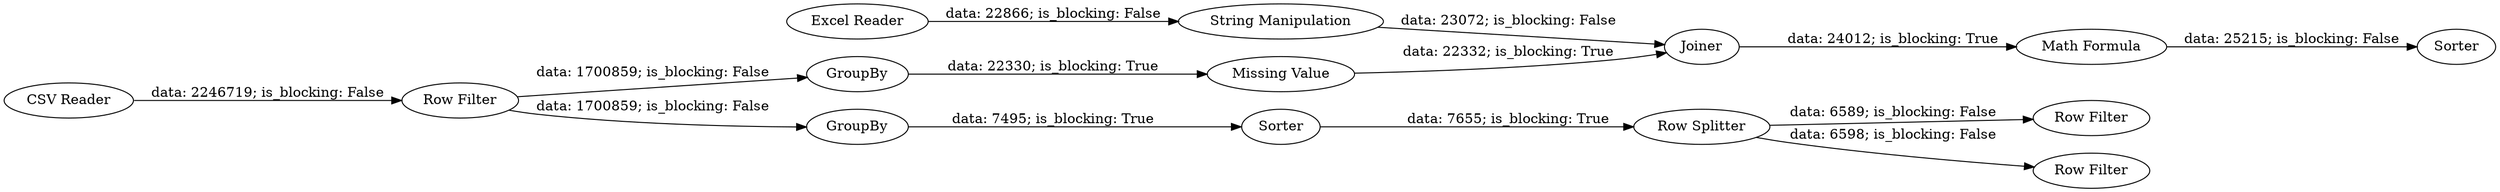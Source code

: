 digraph {
	"1714618564468217741_16" [label=GroupBy]
	"1714618564468217741_18" [label=Joiner]
	"1714618564468217741_20" [label="Math Formula"]
	"1714618564468217741_2" [label="Excel Reader"]
	"1714618564468217741_12" [label=GroupBy]
	"1714618564468217741_17" [label="Missing Value"]
	"1714618564468217741_21" [label=Sorter]
	"1714618564468217741_15" [label="Row Filter"]
	"1714618564468217741_1" [label="CSV Reader"]
	"1714618564468217741_14" [label="Row Splitter"]
	"1714618564468217741_3" [label="Row Filter"]
	"1714618564468217741_10" [label="Row Filter"]
	"1714618564468217741_8" [label=Sorter]
	"1714618564468217741_19" [label="String Manipulation"]
	"1714618564468217741_8" -> "1714618564468217741_14" [label="data: 7655; is_blocking: True"]
	"1714618564468217741_3" -> "1714618564468217741_12" [label="data: 1700859; is_blocking: False"]
	"1714618564468217741_19" -> "1714618564468217741_18" [label="data: 23072; is_blocking: False"]
	"1714618564468217741_3" -> "1714618564468217741_16" [label="data: 1700859; is_blocking: False"]
	"1714618564468217741_16" -> "1714618564468217741_17" [label="data: 22330; is_blocking: True"]
	"1714618564468217741_17" -> "1714618564468217741_18" [label="data: 22332; is_blocking: True"]
	"1714618564468217741_20" -> "1714618564468217741_21" [label="data: 25215; is_blocking: False"]
	"1714618564468217741_18" -> "1714618564468217741_20" [label="data: 24012; is_blocking: True"]
	"1714618564468217741_1" -> "1714618564468217741_3" [label="data: 2246719; is_blocking: False"]
	"1714618564468217741_14" -> "1714618564468217741_15" [label="data: 6589; is_blocking: False"]
	"1714618564468217741_2" -> "1714618564468217741_19" [label="data: 22866; is_blocking: False"]
	"1714618564468217741_12" -> "1714618564468217741_8" [label="data: 7495; is_blocking: True"]
	"1714618564468217741_14" -> "1714618564468217741_10" [label="data: 6598; is_blocking: False"]
	rankdir=LR
}
